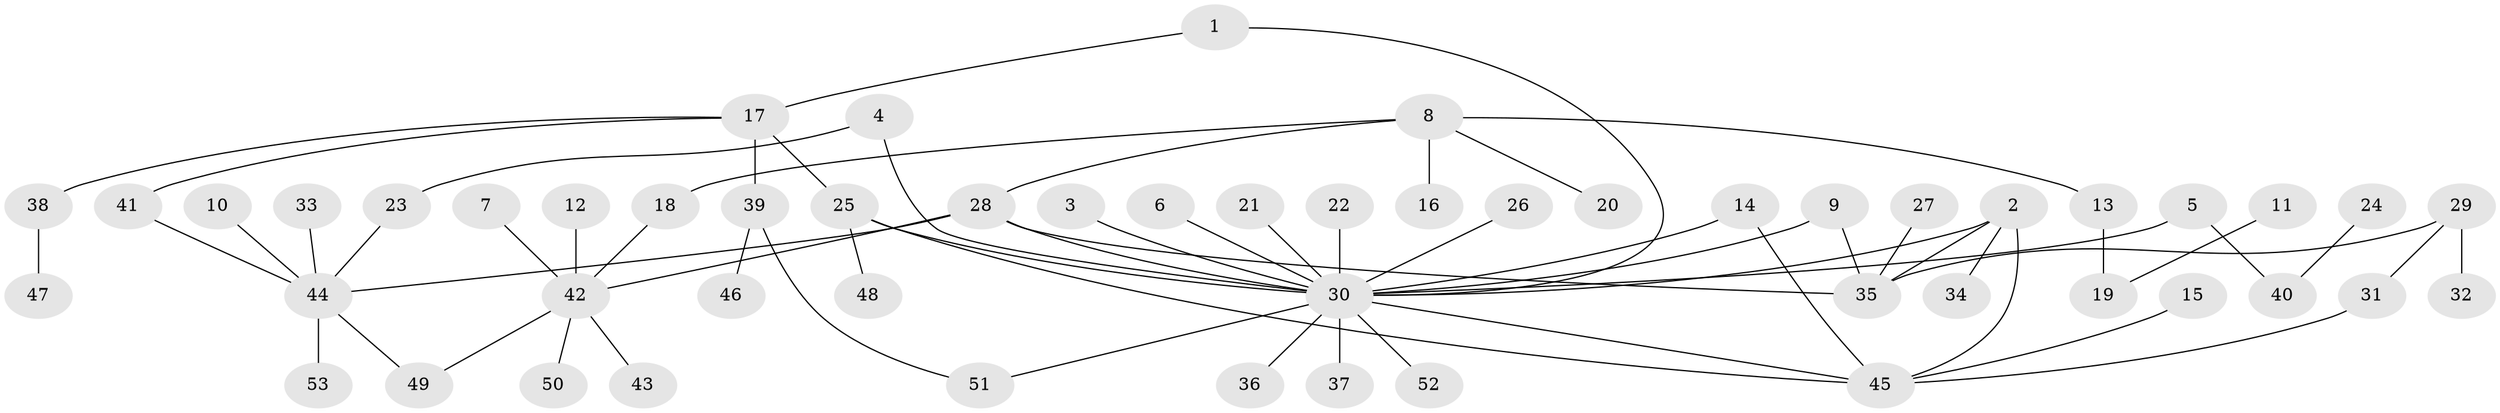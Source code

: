 // original degree distribution, {6: 0.018867924528301886, 20: 0.009433962264150943, 3: 0.04716981132075472, 8: 0.018867924528301886, 4: 0.0660377358490566, 9: 0.018867924528301886, 7: 0.009433962264150943, 2: 0.2641509433962264, 1: 0.5283018867924528, 5: 0.018867924528301886}
// Generated by graph-tools (version 1.1) at 2025/01/03/09/25 03:01:38]
// undirected, 53 vertices, 64 edges
graph export_dot {
graph [start="1"]
  node [color=gray90,style=filled];
  1;
  2;
  3;
  4;
  5;
  6;
  7;
  8;
  9;
  10;
  11;
  12;
  13;
  14;
  15;
  16;
  17;
  18;
  19;
  20;
  21;
  22;
  23;
  24;
  25;
  26;
  27;
  28;
  29;
  30;
  31;
  32;
  33;
  34;
  35;
  36;
  37;
  38;
  39;
  40;
  41;
  42;
  43;
  44;
  45;
  46;
  47;
  48;
  49;
  50;
  51;
  52;
  53;
  1 -- 17 [weight=1.0];
  1 -- 30 [weight=1.0];
  2 -- 30 [weight=1.0];
  2 -- 34 [weight=1.0];
  2 -- 35 [weight=1.0];
  2 -- 45 [weight=1.0];
  3 -- 30 [weight=1.0];
  4 -- 23 [weight=1.0];
  4 -- 30 [weight=1.0];
  5 -- 30 [weight=1.0];
  5 -- 40 [weight=1.0];
  6 -- 30 [weight=1.0];
  7 -- 42 [weight=1.0];
  8 -- 13 [weight=1.0];
  8 -- 16 [weight=1.0];
  8 -- 18 [weight=1.0];
  8 -- 20 [weight=1.0];
  8 -- 28 [weight=1.0];
  9 -- 30 [weight=1.0];
  9 -- 35 [weight=1.0];
  10 -- 44 [weight=1.0];
  11 -- 19 [weight=1.0];
  12 -- 42 [weight=1.0];
  13 -- 19 [weight=1.0];
  14 -- 30 [weight=1.0];
  14 -- 45 [weight=1.0];
  15 -- 45 [weight=1.0];
  17 -- 25 [weight=1.0];
  17 -- 38 [weight=1.0];
  17 -- 39 [weight=1.0];
  17 -- 41 [weight=1.0];
  18 -- 42 [weight=1.0];
  21 -- 30 [weight=1.0];
  22 -- 30 [weight=1.0];
  23 -- 44 [weight=1.0];
  24 -- 40 [weight=1.0];
  25 -- 30 [weight=1.0];
  25 -- 45 [weight=1.0];
  25 -- 48 [weight=1.0];
  26 -- 30 [weight=1.0];
  27 -- 35 [weight=1.0];
  28 -- 30 [weight=1.0];
  28 -- 35 [weight=1.0];
  28 -- 42 [weight=1.0];
  28 -- 44 [weight=1.0];
  29 -- 31 [weight=1.0];
  29 -- 32 [weight=1.0];
  29 -- 35 [weight=1.0];
  30 -- 36 [weight=1.0];
  30 -- 37 [weight=1.0];
  30 -- 45 [weight=1.0];
  30 -- 51 [weight=1.0];
  30 -- 52 [weight=1.0];
  31 -- 45 [weight=1.0];
  33 -- 44 [weight=1.0];
  38 -- 47 [weight=1.0];
  39 -- 46 [weight=1.0];
  39 -- 51 [weight=1.0];
  41 -- 44 [weight=1.0];
  42 -- 43 [weight=1.0];
  42 -- 49 [weight=1.0];
  42 -- 50 [weight=1.0];
  44 -- 49 [weight=1.0];
  44 -- 53 [weight=1.0];
}
